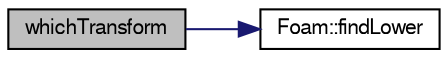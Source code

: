 digraph "whichTransform"
{
  bgcolor="transparent";
  edge [fontname="FreeSans",fontsize="10",labelfontname="FreeSans",labelfontsize="10"];
  node [fontname="FreeSans",fontsize="10",shape=record];
  rankdir="LR";
  Node1 [label="whichTransform",height=0.2,width=0.4,color="black", fillcolor="grey75", style="filled" fontcolor="black"];
  Node1 -> Node2 [color="midnightblue",fontsize="10",style="solid",fontname="FreeSans"];
  Node2 [label="Foam::findLower",height=0.2,width=0.4,color="black",URL="$a10237.html#a3e7bb0d50f5b31a0dbbf2a6db45a23d9",tooltip="Find last element &lt; given value in sorted list and return index,. "];
}
